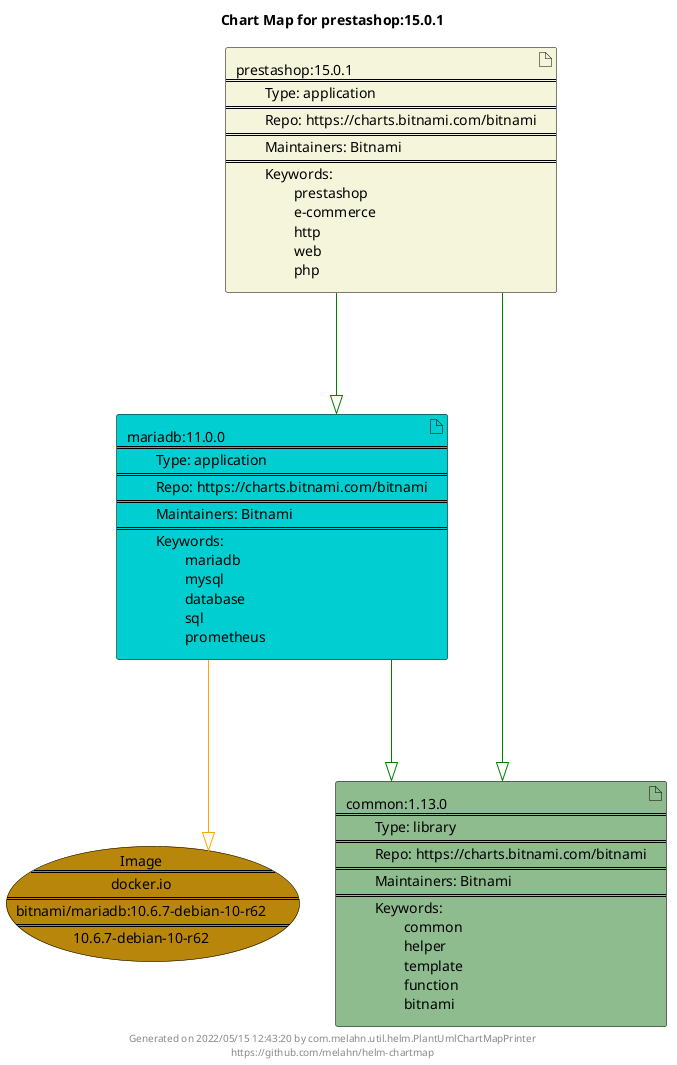 @startuml
skinparam linetype ortho
skinparam backgroundColor white
skinparam usecaseBorderColor black
skinparam usecaseArrowColor LightSlateGray
skinparam artifactBorderColor black
skinparam artifactArrowColor LightSlateGray

title Chart Map for prestashop:15.0.1

'There are 3 referenced Helm Charts
artifact "prestashop:15.0.1\n====\n\tType: application\n====\n\tRepo: https://charts.bitnami.com/bitnami\n====\n\tMaintainers: Bitnami\n====\n\tKeywords: \n\t\tprestashop\n\t\te-commerce\n\t\thttp\n\t\tweb\n\t\tphp" as prestashop_15_0_1 #Beige
artifact "mariadb:11.0.0\n====\n\tType: application\n====\n\tRepo: https://charts.bitnami.com/bitnami\n====\n\tMaintainers: Bitnami\n====\n\tKeywords: \n\t\tmariadb\n\t\tmysql\n\t\tdatabase\n\t\tsql\n\t\tprometheus" as mariadb_11_0_0 #DarkTurquoise
artifact "common:1.13.0\n====\n\tType: library\n====\n\tRepo: https://charts.bitnami.com/bitnami\n====\n\tMaintainers: Bitnami\n====\n\tKeywords: \n\t\tcommon\n\t\thelper\n\t\ttemplate\n\t\tfunction\n\t\tbitnami" as common_1_13_0 #DarkSeaGreen

'There is one referenced Docker Image
usecase "Image\n====\ndocker.io\n====\nbitnami/mariadb:10.6.7-debian-10-r62\n====\n10.6.7-debian-10-r62" as docker_io_bitnami_mariadb_10_6_7_debian_10_r62 #DarkGoldenRod

'Chart Dependencies
prestashop_15_0_1--[#green]-|>common_1_13_0
prestashop_15_0_1--[#green]-|>mariadb_11_0_0
mariadb_11_0_0--[#green]-|>common_1_13_0
mariadb_11_0_0--[#orange]-|>docker_io_bitnami_mariadb_10_6_7_debian_10_r62

center footer Generated on 2022/05/15 12:43:20 by com.melahn.util.helm.PlantUmlChartMapPrinter\nhttps://github.com/melahn/helm-chartmap
@enduml
